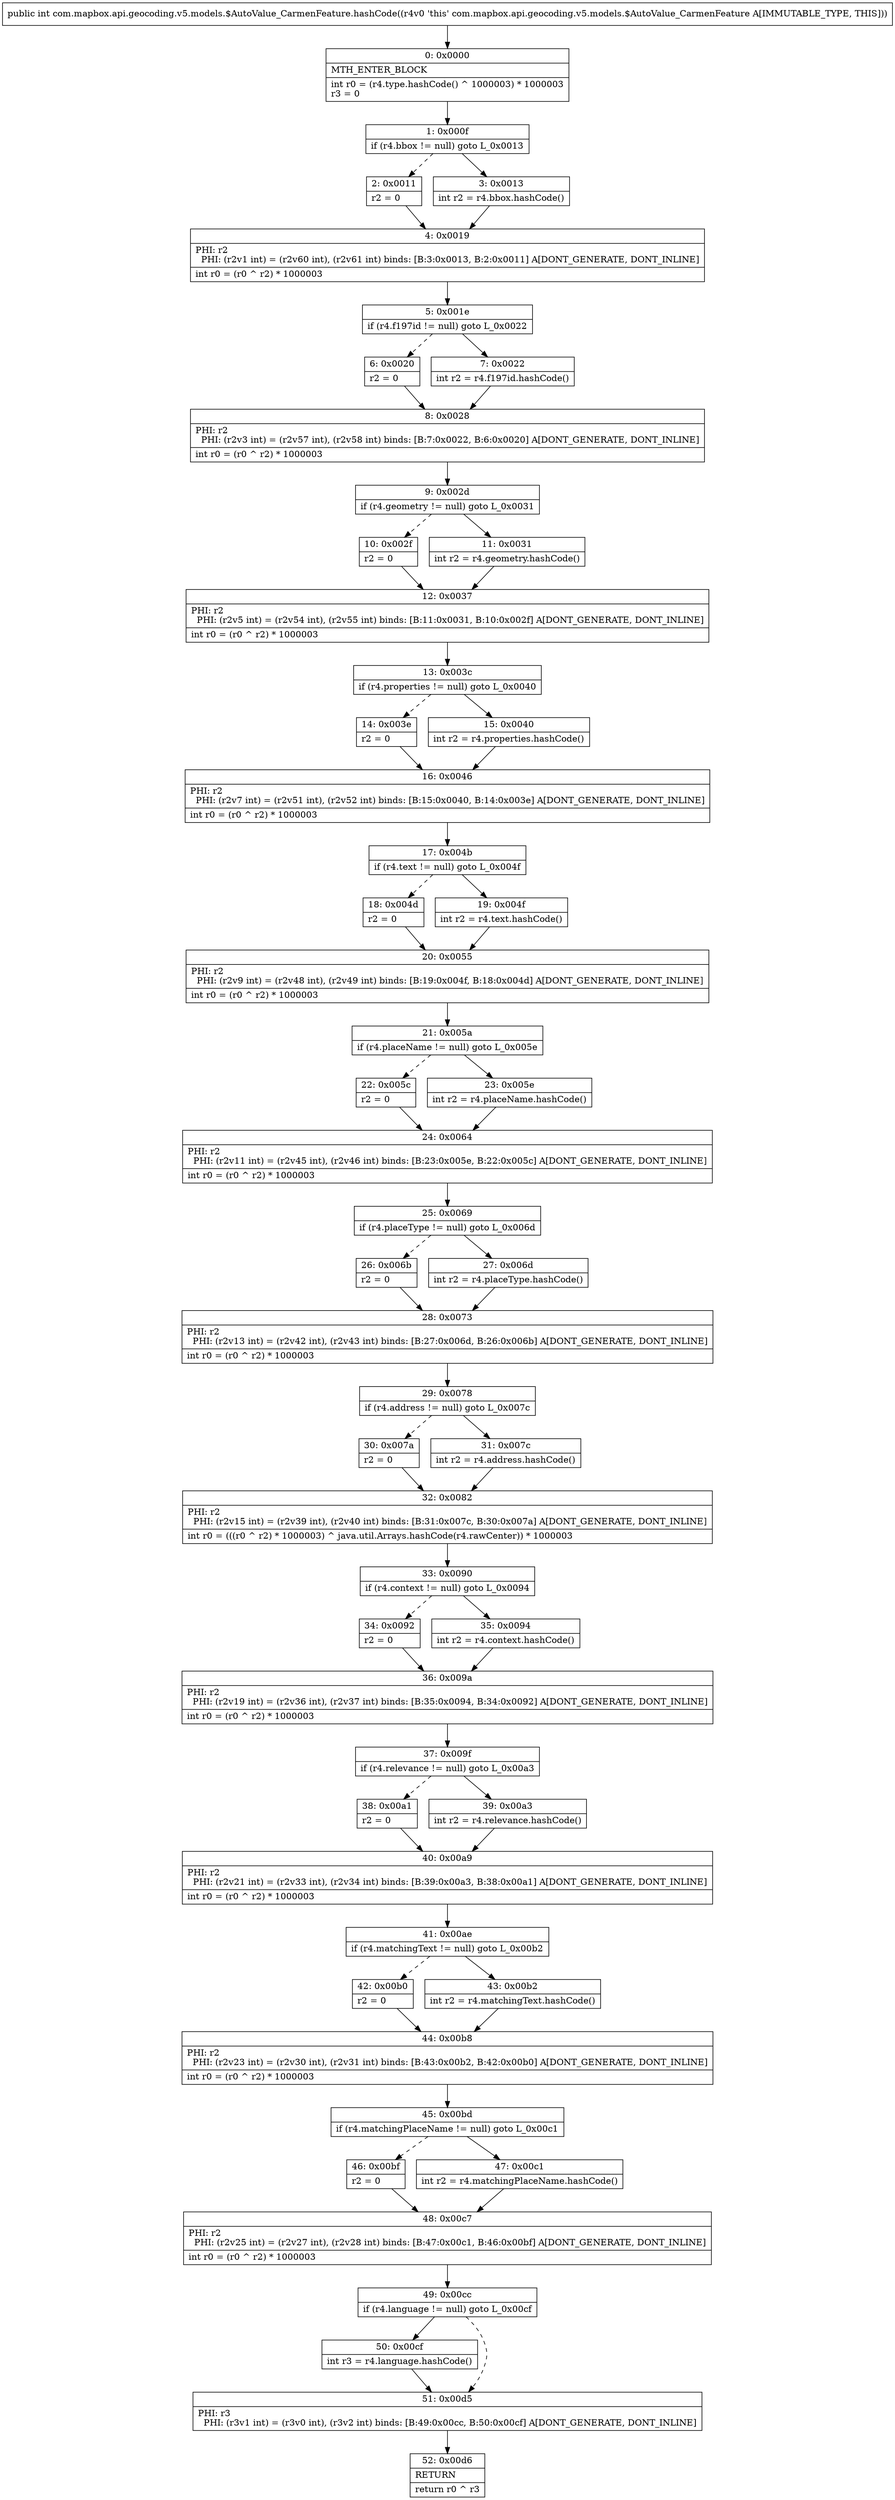 digraph "CFG forcom.mapbox.api.geocoding.v5.models.$AutoValue_CarmenFeature.hashCode()I" {
Node_0 [shape=record,label="{0\:\ 0x0000|MTH_ENTER_BLOCK\l|int r0 = (r4.type.hashCode() ^ 1000003) * 1000003\lr3 = 0\l}"];
Node_1 [shape=record,label="{1\:\ 0x000f|if (r4.bbox != null) goto L_0x0013\l}"];
Node_2 [shape=record,label="{2\:\ 0x0011|r2 = 0\l}"];
Node_3 [shape=record,label="{3\:\ 0x0013|int r2 = r4.bbox.hashCode()\l}"];
Node_4 [shape=record,label="{4\:\ 0x0019|PHI: r2 \l  PHI: (r2v1 int) = (r2v60 int), (r2v61 int) binds: [B:3:0x0013, B:2:0x0011] A[DONT_GENERATE, DONT_INLINE]\l|int r0 = (r0 ^ r2) * 1000003\l}"];
Node_5 [shape=record,label="{5\:\ 0x001e|if (r4.f197id != null) goto L_0x0022\l}"];
Node_6 [shape=record,label="{6\:\ 0x0020|r2 = 0\l}"];
Node_7 [shape=record,label="{7\:\ 0x0022|int r2 = r4.f197id.hashCode()\l}"];
Node_8 [shape=record,label="{8\:\ 0x0028|PHI: r2 \l  PHI: (r2v3 int) = (r2v57 int), (r2v58 int) binds: [B:7:0x0022, B:6:0x0020] A[DONT_GENERATE, DONT_INLINE]\l|int r0 = (r0 ^ r2) * 1000003\l}"];
Node_9 [shape=record,label="{9\:\ 0x002d|if (r4.geometry != null) goto L_0x0031\l}"];
Node_10 [shape=record,label="{10\:\ 0x002f|r2 = 0\l}"];
Node_11 [shape=record,label="{11\:\ 0x0031|int r2 = r4.geometry.hashCode()\l}"];
Node_12 [shape=record,label="{12\:\ 0x0037|PHI: r2 \l  PHI: (r2v5 int) = (r2v54 int), (r2v55 int) binds: [B:11:0x0031, B:10:0x002f] A[DONT_GENERATE, DONT_INLINE]\l|int r0 = (r0 ^ r2) * 1000003\l}"];
Node_13 [shape=record,label="{13\:\ 0x003c|if (r4.properties != null) goto L_0x0040\l}"];
Node_14 [shape=record,label="{14\:\ 0x003e|r2 = 0\l}"];
Node_15 [shape=record,label="{15\:\ 0x0040|int r2 = r4.properties.hashCode()\l}"];
Node_16 [shape=record,label="{16\:\ 0x0046|PHI: r2 \l  PHI: (r2v7 int) = (r2v51 int), (r2v52 int) binds: [B:15:0x0040, B:14:0x003e] A[DONT_GENERATE, DONT_INLINE]\l|int r0 = (r0 ^ r2) * 1000003\l}"];
Node_17 [shape=record,label="{17\:\ 0x004b|if (r4.text != null) goto L_0x004f\l}"];
Node_18 [shape=record,label="{18\:\ 0x004d|r2 = 0\l}"];
Node_19 [shape=record,label="{19\:\ 0x004f|int r2 = r4.text.hashCode()\l}"];
Node_20 [shape=record,label="{20\:\ 0x0055|PHI: r2 \l  PHI: (r2v9 int) = (r2v48 int), (r2v49 int) binds: [B:19:0x004f, B:18:0x004d] A[DONT_GENERATE, DONT_INLINE]\l|int r0 = (r0 ^ r2) * 1000003\l}"];
Node_21 [shape=record,label="{21\:\ 0x005a|if (r4.placeName != null) goto L_0x005e\l}"];
Node_22 [shape=record,label="{22\:\ 0x005c|r2 = 0\l}"];
Node_23 [shape=record,label="{23\:\ 0x005e|int r2 = r4.placeName.hashCode()\l}"];
Node_24 [shape=record,label="{24\:\ 0x0064|PHI: r2 \l  PHI: (r2v11 int) = (r2v45 int), (r2v46 int) binds: [B:23:0x005e, B:22:0x005c] A[DONT_GENERATE, DONT_INLINE]\l|int r0 = (r0 ^ r2) * 1000003\l}"];
Node_25 [shape=record,label="{25\:\ 0x0069|if (r4.placeType != null) goto L_0x006d\l}"];
Node_26 [shape=record,label="{26\:\ 0x006b|r2 = 0\l}"];
Node_27 [shape=record,label="{27\:\ 0x006d|int r2 = r4.placeType.hashCode()\l}"];
Node_28 [shape=record,label="{28\:\ 0x0073|PHI: r2 \l  PHI: (r2v13 int) = (r2v42 int), (r2v43 int) binds: [B:27:0x006d, B:26:0x006b] A[DONT_GENERATE, DONT_INLINE]\l|int r0 = (r0 ^ r2) * 1000003\l}"];
Node_29 [shape=record,label="{29\:\ 0x0078|if (r4.address != null) goto L_0x007c\l}"];
Node_30 [shape=record,label="{30\:\ 0x007a|r2 = 0\l}"];
Node_31 [shape=record,label="{31\:\ 0x007c|int r2 = r4.address.hashCode()\l}"];
Node_32 [shape=record,label="{32\:\ 0x0082|PHI: r2 \l  PHI: (r2v15 int) = (r2v39 int), (r2v40 int) binds: [B:31:0x007c, B:30:0x007a] A[DONT_GENERATE, DONT_INLINE]\l|int r0 = (((r0 ^ r2) * 1000003) ^ java.util.Arrays.hashCode(r4.rawCenter)) * 1000003\l}"];
Node_33 [shape=record,label="{33\:\ 0x0090|if (r4.context != null) goto L_0x0094\l}"];
Node_34 [shape=record,label="{34\:\ 0x0092|r2 = 0\l}"];
Node_35 [shape=record,label="{35\:\ 0x0094|int r2 = r4.context.hashCode()\l}"];
Node_36 [shape=record,label="{36\:\ 0x009a|PHI: r2 \l  PHI: (r2v19 int) = (r2v36 int), (r2v37 int) binds: [B:35:0x0094, B:34:0x0092] A[DONT_GENERATE, DONT_INLINE]\l|int r0 = (r0 ^ r2) * 1000003\l}"];
Node_37 [shape=record,label="{37\:\ 0x009f|if (r4.relevance != null) goto L_0x00a3\l}"];
Node_38 [shape=record,label="{38\:\ 0x00a1|r2 = 0\l}"];
Node_39 [shape=record,label="{39\:\ 0x00a3|int r2 = r4.relevance.hashCode()\l}"];
Node_40 [shape=record,label="{40\:\ 0x00a9|PHI: r2 \l  PHI: (r2v21 int) = (r2v33 int), (r2v34 int) binds: [B:39:0x00a3, B:38:0x00a1] A[DONT_GENERATE, DONT_INLINE]\l|int r0 = (r0 ^ r2) * 1000003\l}"];
Node_41 [shape=record,label="{41\:\ 0x00ae|if (r4.matchingText != null) goto L_0x00b2\l}"];
Node_42 [shape=record,label="{42\:\ 0x00b0|r2 = 0\l}"];
Node_43 [shape=record,label="{43\:\ 0x00b2|int r2 = r4.matchingText.hashCode()\l}"];
Node_44 [shape=record,label="{44\:\ 0x00b8|PHI: r2 \l  PHI: (r2v23 int) = (r2v30 int), (r2v31 int) binds: [B:43:0x00b2, B:42:0x00b0] A[DONT_GENERATE, DONT_INLINE]\l|int r0 = (r0 ^ r2) * 1000003\l}"];
Node_45 [shape=record,label="{45\:\ 0x00bd|if (r4.matchingPlaceName != null) goto L_0x00c1\l}"];
Node_46 [shape=record,label="{46\:\ 0x00bf|r2 = 0\l}"];
Node_47 [shape=record,label="{47\:\ 0x00c1|int r2 = r4.matchingPlaceName.hashCode()\l}"];
Node_48 [shape=record,label="{48\:\ 0x00c7|PHI: r2 \l  PHI: (r2v25 int) = (r2v27 int), (r2v28 int) binds: [B:47:0x00c1, B:46:0x00bf] A[DONT_GENERATE, DONT_INLINE]\l|int r0 = (r0 ^ r2) * 1000003\l}"];
Node_49 [shape=record,label="{49\:\ 0x00cc|if (r4.language != null) goto L_0x00cf\l}"];
Node_50 [shape=record,label="{50\:\ 0x00cf|int r3 = r4.language.hashCode()\l}"];
Node_51 [shape=record,label="{51\:\ 0x00d5|PHI: r3 \l  PHI: (r3v1 int) = (r3v0 int), (r3v2 int) binds: [B:49:0x00cc, B:50:0x00cf] A[DONT_GENERATE, DONT_INLINE]\l}"];
Node_52 [shape=record,label="{52\:\ 0x00d6|RETURN\l|return r0 ^ r3\l}"];
MethodNode[shape=record,label="{public int com.mapbox.api.geocoding.v5.models.$AutoValue_CarmenFeature.hashCode((r4v0 'this' com.mapbox.api.geocoding.v5.models.$AutoValue_CarmenFeature A[IMMUTABLE_TYPE, THIS])) }"];
MethodNode -> Node_0;
Node_0 -> Node_1;
Node_1 -> Node_2[style=dashed];
Node_1 -> Node_3;
Node_2 -> Node_4;
Node_3 -> Node_4;
Node_4 -> Node_5;
Node_5 -> Node_6[style=dashed];
Node_5 -> Node_7;
Node_6 -> Node_8;
Node_7 -> Node_8;
Node_8 -> Node_9;
Node_9 -> Node_10[style=dashed];
Node_9 -> Node_11;
Node_10 -> Node_12;
Node_11 -> Node_12;
Node_12 -> Node_13;
Node_13 -> Node_14[style=dashed];
Node_13 -> Node_15;
Node_14 -> Node_16;
Node_15 -> Node_16;
Node_16 -> Node_17;
Node_17 -> Node_18[style=dashed];
Node_17 -> Node_19;
Node_18 -> Node_20;
Node_19 -> Node_20;
Node_20 -> Node_21;
Node_21 -> Node_22[style=dashed];
Node_21 -> Node_23;
Node_22 -> Node_24;
Node_23 -> Node_24;
Node_24 -> Node_25;
Node_25 -> Node_26[style=dashed];
Node_25 -> Node_27;
Node_26 -> Node_28;
Node_27 -> Node_28;
Node_28 -> Node_29;
Node_29 -> Node_30[style=dashed];
Node_29 -> Node_31;
Node_30 -> Node_32;
Node_31 -> Node_32;
Node_32 -> Node_33;
Node_33 -> Node_34[style=dashed];
Node_33 -> Node_35;
Node_34 -> Node_36;
Node_35 -> Node_36;
Node_36 -> Node_37;
Node_37 -> Node_38[style=dashed];
Node_37 -> Node_39;
Node_38 -> Node_40;
Node_39 -> Node_40;
Node_40 -> Node_41;
Node_41 -> Node_42[style=dashed];
Node_41 -> Node_43;
Node_42 -> Node_44;
Node_43 -> Node_44;
Node_44 -> Node_45;
Node_45 -> Node_46[style=dashed];
Node_45 -> Node_47;
Node_46 -> Node_48;
Node_47 -> Node_48;
Node_48 -> Node_49;
Node_49 -> Node_50;
Node_49 -> Node_51[style=dashed];
Node_50 -> Node_51;
Node_51 -> Node_52;
}

